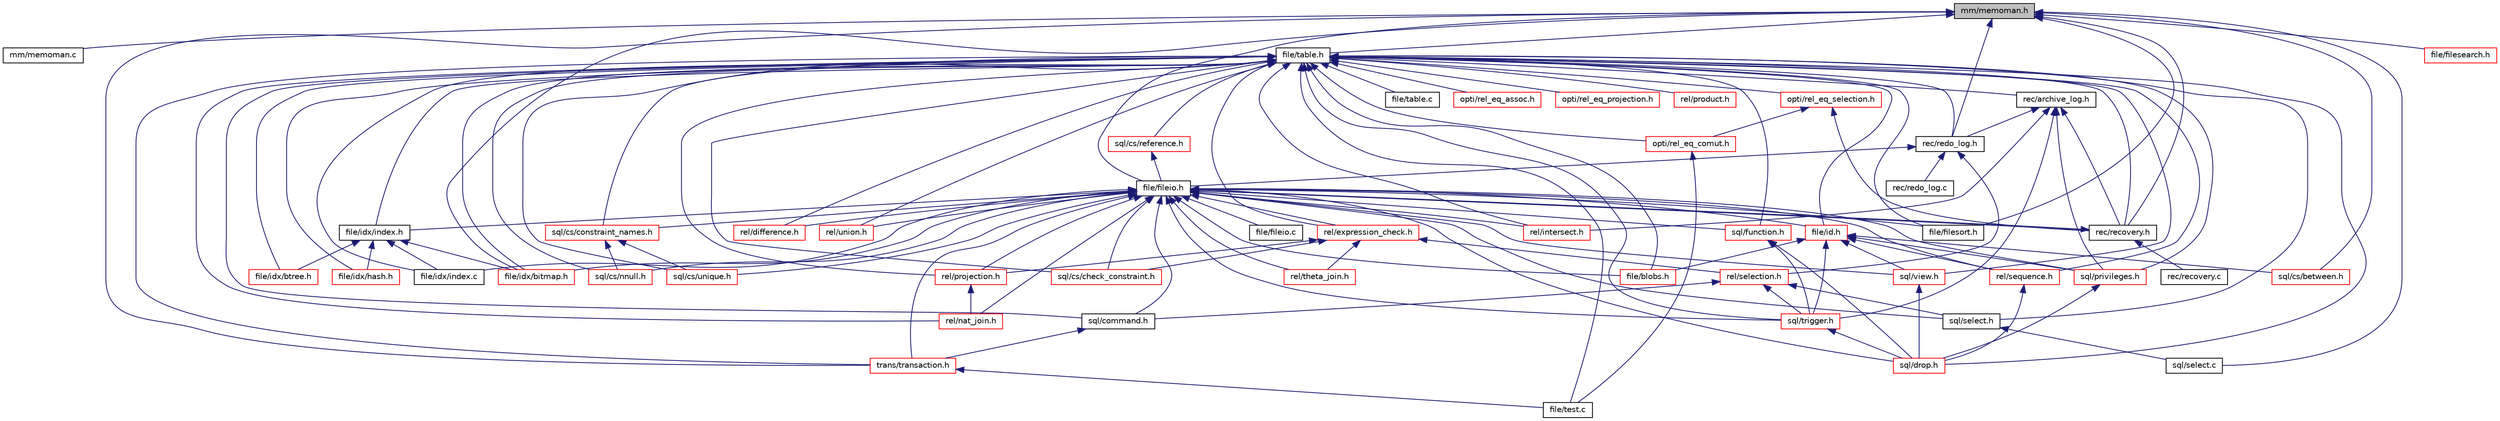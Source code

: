 digraph "mm/memoman.h"
{
  bgcolor="transparent";
  edge [fontname="Helvetica",fontsize="10",labelfontname="Helvetica",labelfontsize="10"];
  node [fontname="Helvetica",fontsize="10",shape=record];
  Node1 [label="mm/memoman.h",height=0.2,width=0.4,color="black", fillcolor="grey75", style="filled" fontcolor="black"];
  Node1 -> Node2 [dir="back",color="midnightblue",fontsize="10",style="solid",fontname="Helvetica"];
  Node2 [label="mm/memoman.c",height=0.2,width=0.4,color="black",URL="$memoman_8c.html"];
  Node1 -> Node3 [dir="back",color="midnightblue",fontsize="10",style="solid",fontname="Helvetica"];
  Node3 [label="file/table.h",height=0.2,width=0.4,color="black",URL="$table_8h.html"];
  Node3 -> Node4 [dir="back",color="midnightblue",fontsize="10",style="solid",fontname="Helvetica"];
  Node4 [label="file/blobs.h",height=0.2,width=0.4,color="red",URL="$blobs_8h.html"];
  Node3 -> Node5 [dir="back",color="midnightblue",fontsize="10",style="solid",fontname="Helvetica"];
  Node5 [label="sql/cs/reference.h",height=0.2,width=0.4,color="red",URL="$reference_8h.html"];
  Node5 -> Node6 [dir="back",color="midnightblue",fontsize="10",style="solid",fontname="Helvetica"];
  Node6 [label="file/fileio.h",height=0.2,width=0.4,color="black",URL="$fileio_8h.html"];
  Node6 -> Node4 [dir="back",color="midnightblue",fontsize="10",style="solid",fontname="Helvetica"];
  Node6 -> Node7 [dir="back",color="midnightblue",fontsize="10",style="solid",fontname="Helvetica"];
  Node7 [label="rec/recovery.h",height=0.2,width=0.4,color="black",URL="$recovery_8h_source.html"];
  Node7 -> Node6 [dir="back",color="midnightblue",fontsize="10",style="solid",fontname="Helvetica"];
  Node7 -> Node8 [dir="back",color="midnightblue",fontsize="10",style="solid",fontname="Helvetica"];
  Node8 [label="rec/recovery.c",height=0.2,width=0.4,color="black",URL="$recovery_8c.html"];
  Node6 -> Node9 [dir="back",color="midnightblue",fontsize="10",style="solid",fontname="Helvetica"];
  Node9 [label="file/id.h",height=0.2,width=0.4,color="red",URL="$id_8h.html"];
  Node9 -> Node4 [dir="back",color="midnightblue",fontsize="10",style="solid",fontname="Helvetica"];
  Node9 -> Node10 [dir="back",color="midnightblue",fontsize="10",style="solid",fontname="Helvetica"];
  Node10 [label="sql/cs/between.h",height=0.2,width=0.4,color="red",URL="$between_8h.html"];
  Node9 -> Node11 [dir="back",color="midnightblue",fontsize="10",style="solid",fontname="Helvetica"];
  Node11 [label="sql/view.h",height=0.2,width=0.4,color="red",URL="$view_8h_source.html"];
  Node11 -> Node12 [dir="back",color="midnightblue",fontsize="10",style="solid",fontname="Helvetica"];
  Node12 [label="sql/drop.h",height=0.2,width=0.4,color="red",URL="$drop_8h.html"];
  Node9 -> Node13 [dir="back",color="midnightblue",fontsize="10",style="solid",fontname="Helvetica"];
  Node13 [label="rel/sequence.h",height=0.2,width=0.4,color="red",URL="$sequence_8h.html"];
  Node13 -> Node12 [dir="back",color="midnightblue",fontsize="10",style="solid",fontname="Helvetica"];
  Node9 -> Node14 [dir="back",color="midnightblue",fontsize="10",style="solid",fontname="Helvetica"];
  Node14 [label="sql/trigger.h",height=0.2,width=0.4,color="red",URL="$trigger_8h.html"];
  Node14 -> Node12 [dir="back",color="midnightblue",fontsize="10",style="solid",fontname="Helvetica"];
  Node9 -> Node15 [dir="back",color="midnightblue",fontsize="10",style="solid",fontname="Helvetica"];
  Node15 [label="sql/privileges.h",height=0.2,width=0.4,color="red",URL="$privileges_8h_source.html"];
  Node15 -> Node12 [dir="back",color="midnightblue",fontsize="10",style="solid",fontname="Helvetica"];
  Node6 -> Node16 [dir="back",color="midnightblue",fontsize="10",style="solid",fontname="Helvetica"];
  Node16 [label="file/fileio.c",height=0.2,width=0.4,color="black",URL="$fileio_8c.html"];
  Node6 -> Node17 [dir="back",color="midnightblue",fontsize="10",style="solid",fontname="Helvetica"];
  Node17 [label="file/filesort.h",height=0.2,width=0.4,color="black",URL="$filesort_8h.html"];
  Node6 -> Node18 [dir="back",color="midnightblue",fontsize="10",style="solid",fontname="Helvetica"];
  Node18 [label="sql/command.h",height=0.2,width=0.4,color="black",URL="$command_8h_source.html"];
  Node18 -> Node19 [dir="back",color="midnightblue",fontsize="10",style="solid",fontname="Helvetica"];
  Node19 [label="trans/transaction.h",height=0.2,width=0.4,color="red",URL="$transaction_8h.html"];
  Node19 -> Node20 [dir="back",color="midnightblue",fontsize="10",style="solid",fontname="Helvetica"];
  Node20 [label="file/test.c",height=0.2,width=0.4,color="black",URL="$test_8c.html"];
  Node6 -> Node21 [dir="back",color="midnightblue",fontsize="10",style="solid",fontname="Helvetica"];
  Node21 [label="rel/expression_check.h",height=0.2,width=0.4,color="red",URL="$expression__check_8h.html"];
  Node21 -> Node22 [dir="back",color="midnightblue",fontsize="10",style="solid",fontname="Helvetica"];
  Node22 [label="rel/selection.h",height=0.2,width=0.4,color="red",URL="$selection_8h.html"];
  Node22 -> Node18 [dir="back",color="midnightblue",fontsize="10",style="solid",fontname="Helvetica"];
  Node22 -> Node14 [dir="back",color="midnightblue",fontsize="10",style="solid",fontname="Helvetica"];
  Node22 -> Node23 [dir="back",color="midnightblue",fontsize="10",style="solid",fontname="Helvetica"];
  Node23 [label="sql/select.h",height=0.2,width=0.4,color="black",URL="$select_8h_source.html"];
  Node23 -> Node24 [dir="back",color="midnightblue",fontsize="10",style="solid",fontname="Helvetica"];
  Node24 [label="sql/select.c",height=0.2,width=0.4,color="black",URL="$select_8c.html"];
  Node21 -> Node25 [dir="back",color="midnightblue",fontsize="10",style="solid",fontname="Helvetica"];
  Node25 [label="sql/cs/check_constraint.h",height=0.2,width=0.4,color="red",URL="$check__constraint_8h.html"];
  Node21 -> Node26 [dir="back",color="midnightblue",fontsize="10",style="solid",fontname="Helvetica"];
  Node26 [label="rel/projection.h",height=0.2,width=0.4,color="red",URL="$projection_8h.html"];
  Node26 -> Node27 [dir="back",color="midnightblue",fontsize="10",style="solid",fontname="Helvetica"];
  Node27 [label="rel/nat_join.h",height=0.2,width=0.4,color="red",URL="$nat__join_8h.html"];
  Node21 -> Node28 [dir="back",color="midnightblue",fontsize="10",style="solid",fontname="Helvetica"];
  Node28 [label="rel/theta_join.h",height=0.2,width=0.4,color="red",URL="$theta__join_8h.html"];
  Node6 -> Node19 [dir="back",color="midnightblue",fontsize="10",style="solid",fontname="Helvetica"];
  Node6 -> Node29 [dir="back",color="midnightblue",fontsize="10",style="solid",fontname="Helvetica"];
  Node29 [label="file/idx/index.h",height=0.2,width=0.4,color="black",URL="$index_8h.html"];
  Node29 -> Node30 [dir="back",color="midnightblue",fontsize="10",style="solid",fontname="Helvetica"];
  Node30 [label="file/idx/bitmap.h",height=0.2,width=0.4,color="red",URL="$bitmap_8h.html"];
  Node29 -> Node31 [dir="back",color="midnightblue",fontsize="10",style="solid",fontname="Helvetica"];
  Node31 [label="file/idx/btree.h",height=0.2,width=0.4,color="red",URL="$btree_8h.html"];
  Node29 -> Node32 [dir="back",color="midnightblue",fontsize="10",style="solid",fontname="Helvetica"];
  Node32 [label="file/idx/hash.h",height=0.2,width=0.4,color="red",URL="$hash_8h.html"];
  Node29 -> Node33 [dir="back",color="midnightblue",fontsize="10",style="solid",fontname="Helvetica"];
  Node33 [label="file/idx/index.c",height=0.2,width=0.4,color="black",URL="$index_8c.html"];
  Node6 -> Node30 [dir="back",color="midnightblue",fontsize="10",style="solid",fontname="Helvetica"];
  Node6 -> Node33 [dir="back",color="midnightblue",fontsize="10",style="solid",fontname="Helvetica"];
  Node6 -> Node25 [dir="back",color="midnightblue",fontsize="10",style="solid",fontname="Helvetica"];
  Node6 -> Node34 [dir="back",color="midnightblue",fontsize="10",style="solid",fontname="Helvetica"];
  Node34 [label="sql/cs/constraint_names.h",height=0.2,width=0.4,color="red",URL="$constraint__names_8h.html"];
  Node34 -> Node35 [dir="back",color="midnightblue",fontsize="10",style="solid",fontname="Helvetica"];
  Node35 [label="sql/cs/nnull.h",height=0.2,width=0.4,color="red",URL="$nnull_8h.html"];
  Node34 -> Node36 [dir="back",color="midnightblue",fontsize="10",style="solid",fontname="Helvetica"];
  Node36 [label="sql/cs/unique.h",height=0.2,width=0.4,color="red",URL="$unique_8h.html"];
  Node6 -> Node35 [dir="back",color="midnightblue",fontsize="10",style="solid",fontname="Helvetica"];
  Node6 -> Node36 [dir="back",color="midnightblue",fontsize="10",style="solid",fontname="Helvetica"];
  Node6 -> Node11 [dir="back",color="midnightblue",fontsize="10",style="solid",fontname="Helvetica"];
  Node6 -> Node26 [dir="back",color="midnightblue",fontsize="10",style="solid",fontname="Helvetica"];
  Node6 -> Node37 [dir="back",color="midnightblue",fontsize="10",style="solid",fontname="Helvetica"];
  Node37 [label="rel/difference.h",height=0.2,width=0.4,color="red",URL="$difference_8h.html"];
  Node6 -> Node38 [dir="back",color="midnightblue",fontsize="10",style="solid",fontname="Helvetica"];
  Node38 [label="rel/intersect.h",height=0.2,width=0.4,color="red",URL="$intersect_8h.html"];
  Node6 -> Node27 [dir="back",color="midnightblue",fontsize="10",style="solid",fontname="Helvetica"];
  Node6 -> Node13 [dir="back",color="midnightblue",fontsize="10",style="solid",fontname="Helvetica"];
  Node6 -> Node28 [dir="back",color="midnightblue",fontsize="10",style="solid",fontname="Helvetica"];
  Node6 -> Node39 [dir="back",color="midnightblue",fontsize="10",style="solid",fontname="Helvetica"];
  Node39 [label="rel/union.h",height=0.2,width=0.4,color="red",URL="$union_8h.html"];
  Node6 -> Node12 [dir="back",color="midnightblue",fontsize="10",style="solid",fontname="Helvetica"];
  Node6 -> Node14 [dir="back",color="midnightblue",fontsize="10",style="solid",fontname="Helvetica"];
  Node6 -> Node40 [dir="back",color="midnightblue",fontsize="10",style="solid",fontname="Helvetica"];
  Node40 [label="sql/function.h",height=0.2,width=0.4,color="red",URL="$function_8h.html"];
  Node40 -> Node14 [dir="back",color="midnightblue",fontsize="10",style="solid",fontname="Helvetica"];
  Node40 -> Node12 [dir="back",color="midnightblue",fontsize="10",style="solid",fontname="Helvetica"];
  Node6 -> Node15 [dir="back",color="midnightblue",fontsize="10",style="solid",fontname="Helvetica"];
  Node6 -> Node23 [dir="back",color="midnightblue",fontsize="10",style="solid",fontname="Helvetica"];
  Node3 -> Node41 [dir="back",color="midnightblue",fontsize="10",style="solid",fontname="Helvetica"];
  Node41 [label="rec/archive_log.h",height=0.2,width=0.4,color="black",URL="$archive__log_8h.html"];
  Node41 -> Node7 [dir="back",color="midnightblue",fontsize="10",style="solid",fontname="Helvetica"];
  Node41 -> Node42 [dir="back",color="midnightblue",fontsize="10",style="solid",fontname="Helvetica"];
  Node42 [label="rec/redo_log.h",height=0.2,width=0.4,color="black",URL="$redo__log_8h_source.html"];
  Node42 -> Node6 [dir="back",color="midnightblue",fontsize="10",style="solid",fontname="Helvetica"];
  Node42 -> Node22 [dir="back",color="midnightblue",fontsize="10",style="solid",fontname="Helvetica"];
  Node42 -> Node43 [dir="back",color="midnightblue",fontsize="10",style="solid",fontname="Helvetica"];
  Node43 [label="rec/redo_log.c",height=0.2,width=0.4,color="black",URL="$redo__log_8c.html"];
  Node41 -> Node38 [dir="back",color="midnightblue",fontsize="10",style="solid",fontname="Helvetica"];
  Node41 -> Node14 [dir="back",color="midnightblue",fontsize="10",style="solid",fontname="Helvetica"];
  Node41 -> Node15 [dir="back",color="midnightblue",fontsize="10",style="solid",fontname="Helvetica"];
  Node3 -> Node7 [dir="back",color="midnightblue",fontsize="10",style="solid",fontname="Helvetica"];
  Node3 -> Node9 [dir="back",color="midnightblue",fontsize="10",style="solid",fontname="Helvetica"];
  Node3 -> Node44 [dir="back",color="midnightblue",fontsize="10",style="solid",fontname="Helvetica"];
  Node44 [label="opti/rel_eq_selection.h",height=0.2,width=0.4,color="red",URL="$rel__eq__selection_8h.html"];
  Node44 -> Node7 [dir="back",color="midnightblue",fontsize="10",style="solid",fontname="Helvetica"];
  Node44 -> Node45 [dir="back",color="midnightblue",fontsize="10",style="solid",fontname="Helvetica"];
  Node45 [label="opti/rel_eq_comut.h",height=0.2,width=0.4,color="red",URL="$rel__eq__comut_8h.html"];
  Node45 -> Node20 [dir="back",color="midnightblue",fontsize="10",style="solid",fontname="Helvetica"];
  Node3 -> Node42 [dir="back",color="midnightblue",fontsize="10",style="solid",fontname="Helvetica"];
  Node3 -> Node17 [dir="back",color="midnightblue",fontsize="10",style="solid",fontname="Helvetica"];
  Node3 -> Node46 [dir="back",color="midnightblue",fontsize="10",style="solid",fontname="Helvetica"];
  Node46 [label="file/table.c",height=0.2,width=0.4,color="black",URL="$table_8c.html"];
  Node3 -> Node18 [dir="back",color="midnightblue",fontsize="10",style="solid",fontname="Helvetica"];
  Node3 -> Node21 [dir="back",color="midnightblue",fontsize="10",style="solid",fontname="Helvetica"];
  Node3 -> Node19 [dir="back",color="midnightblue",fontsize="10",style="solid",fontname="Helvetica"];
  Node3 -> Node20 [dir="back",color="midnightblue",fontsize="10",style="solid",fontname="Helvetica"];
  Node3 -> Node45 [dir="back",color="midnightblue",fontsize="10",style="solid",fontname="Helvetica"];
  Node3 -> Node29 [dir="back",color="midnightblue",fontsize="10",style="solid",fontname="Helvetica"];
  Node3 -> Node30 [dir="back",color="midnightblue",fontsize="10",style="solid",fontname="Helvetica"];
  Node3 -> Node31 [dir="back",color="midnightblue",fontsize="10",style="solid",fontname="Helvetica"];
  Node3 -> Node32 [dir="back",color="midnightblue",fontsize="10",style="solid",fontname="Helvetica"];
  Node3 -> Node33 [dir="back",color="midnightblue",fontsize="10",style="solid",fontname="Helvetica"];
  Node3 -> Node25 [dir="back",color="midnightblue",fontsize="10",style="solid",fontname="Helvetica"];
  Node3 -> Node34 [dir="back",color="midnightblue",fontsize="10",style="solid",fontname="Helvetica"];
  Node3 -> Node35 [dir="back",color="midnightblue",fontsize="10",style="solid",fontname="Helvetica"];
  Node3 -> Node36 [dir="back",color="midnightblue",fontsize="10",style="solid",fontname="Helvetica"];
  Node3 -> Node47 [dir="back",color="midnightblue",fontsize="10",style="solid",fontname="Helvetica"];
  Node47 [label="opti/rel_eq_assoc.h",height=0.2,width=0.4,color="red",URL="$rel__eq__assoc_8h.html"];
  Node3 -> Node48 [dir="back",color="midnightblue",fontsize="10",style="solid",fontname="Helvetica"];
  Node48 [label="opti/rel_eq_projection.h",height=0.2,width=0.4,color="red",URL="$rel__eq__projection_8h.html"];
  Node3 -> Node11 [dir="back",color="midnightblue",fontsize="10",style="solid",fontname="Helvetica"];
  Node3 -> Node26 [dir="back",color="midnightblue",fontsize="10",style="solid",fontname="Helvetica"];
  Node3 -> Node37 [dir="back",color="midnightblue",fontsize="10",style="solid",fontname="Helvetica"];
  Node3 -> Node38 [dir="back",color="midnightblue",fontsize="10",style="solid",fontname="Helvetica"];
  Node3 -> Node27 [dir="back",color="midnightblue",fontsize="10",style="solid",fontname="Helvetica"];
  Node3 -> Node49 [dir="back",color="midnightblue",fontsize="10",style="solid",fontname="Helvetica"];
  Node49 [label="rel/product.h",height=0.2,width=0.4,color="red",URL="$product_8h.html"];
  Node3 -> Node13 [dir="back",color="midnightblue",fontsize="10",style="solid",fontname="Helvetica"];
  Node3 -> Node39 [dir="back",color="midnightblue",fontsize="10",style="solid",fontname="Helvetica"];
  Node3 -> Node12 [dir="back",color="midnightblue",fontsize="10",style="solid",fontname="Helvetica"];
  Node3 -> Node14 [dir="back",color="midnightblue",fontsize="10",style="solid",fontname="Helvetica"];
  Node3 -> Node40 [dir="back",color="midnightblue",fontsize="10",style="solid",fontname="Helvetica"];
  Node3 -> Node15 [dir="back",color="midnightblue",fontsize="10",style="solid",fontname="Helvetica"];
  Node3 -> Node23 [dir="back",color="midnightblue",fontsize="10",style="solid",fontname="Helvetica"];
  Node1 -> Node6 [dir="back",color="midnightblue",fontsize="10",style="solid",fontname="Helvetica"];
  Node1 -> Node7 [dir="back",color="midnightblue",fontsize="10",style="solid",fontname="Helvetica"];
  Node1 -> Node42 [dir="back",color="midnightblue",fontsize="10",style="solid",fontname="Helvetica"];
  Node1 -> Node50 [dir="back",color="midnightblue",fontsize="10",style="solid",fontname="Helvetica"];
  Node50 [label="file/filesearch.h",height=0.2,width=0.4,color="red",URL="$filesearch_8h.html"];
  Node1 -> Node17 [dir="back",color="midnightblue",fontsize="10",style="solid",fontname="Helvetica"];
  Node1 -> Node19 [dir="back",color="midnightblue",fontsize="10",style="solid",fontname="Helvetica"];
  Node1 -> Node30 [dir="back",color="midnightblue",fontsize="10",style="solid",fontname="Helvetica"];
  Node1 -> Node10 [dir="back",color="midnightblue",fontsize="10",style="solid",fontname="Helvetica"];
  Node1 -> Node24 [dir="back",color="midnightblue",fontsize="10",style="solid",fontname="Helvetica"];
}
